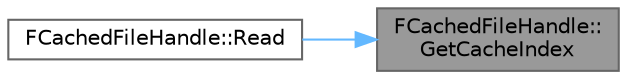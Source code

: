 digraph "FCachedFileHandle::GetCacheIndex"
{
 // INTERACTIVE_SVG=YES
 // LATEX_PDF_SIZE
  bgcolor="transparent";
  edge [fontname=Helvetica,fontsize=10,labelfontname=Helvetica,labelfontsize=10];
  node [fontname=Helvetica,fontsize=10,shape=box,height=0.2,width=0.4];
  rankdir="RL";
  Node1 [id="Node000001",label="FCachedFileHandle::\lGetCacheIndex",height=0.2,width=0.4,color="gray40", fillcolor="grey60", style="filled", fontcolor="black",tooltip=" "];
  Node1 -> Node2 [id="edge1_Node000001_Node000002",dir="back",color="steelblue1",style="solid",tooltip=" "];
  Node2 [id="Node000002",label="FCachedFileHandle::Read",height=0.2,width=0.4,color="grey40", fillcolor="white", style="filled",URL="$d3/d7b/classFCachedFileHandle.html#aece6aa1c1d1352c449b3e8d74b0d8f9d",tooltip="Read bytes from the file."];
}
